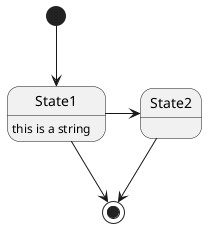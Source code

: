 @startuml

[*] --> State1
State1 --> [*]
State1 : this is a string

State1 -> State2
State2 --> [*]

@enduml
